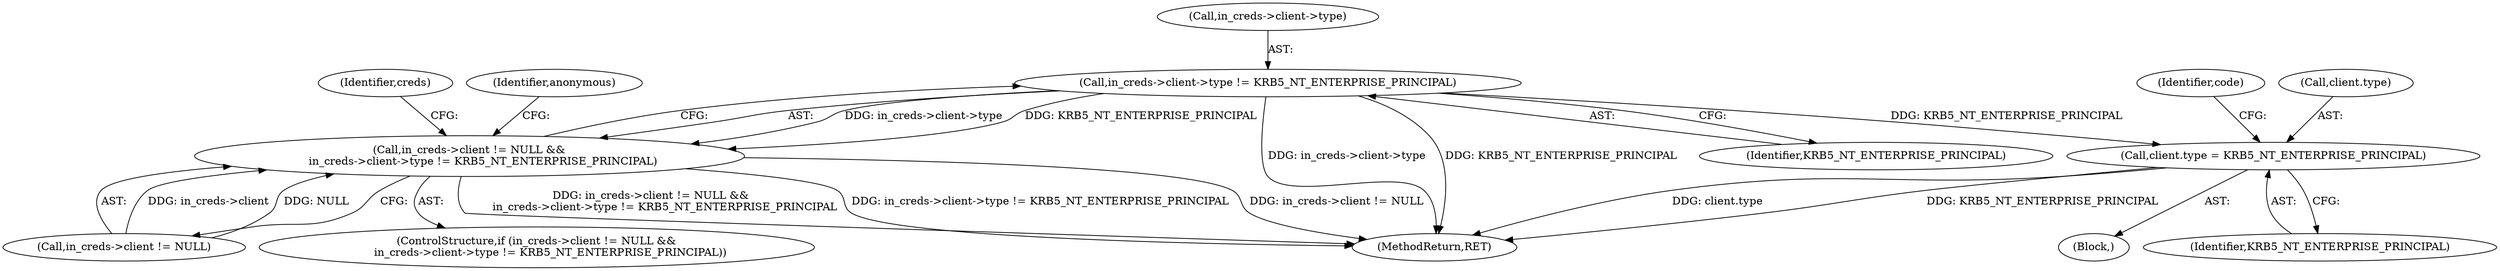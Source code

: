 digraph "0_krb5_5e6d1796106df8ba6bc1973ee0917c170d929086_0@pointer" {
"1000146" [label="(Call,in_creds->client->type != KRB5_NT_ENTERPRISE_PRINCIPAL)"];
"1000140" [label="(Call,in_creds->client != NULL &&\n        in_creds->client->type != KRB5_NT_ENTERPRISE_PRINCIPAL)"];
"1000275" [label="(Call,client.type = KRB5_NT_ENTERPRISE_PRINCIPAL)"];
"1000350" [label="(MethodReturn,RET)"];
"1000146" [label="(Call,in_creds->client->type != KRB5_NT_ENTERPRISE_PRINCIPAL)"];
"1000147" [label="(Call,in_creds->client->type)"];
"1000177" [label="(Identifier,creds)"];
"1000281" [label="(Identifier,code)"];
"1000156" [label="(Identifier,anonymous)"];
"1000140" [label="(Call,in_creds->client != NULL &&\n        in_creds->client->type != KRB5_NT_ENTERPRISE_PRINCIPAL)"];
"1000141" [label="(Call,in_creds->client != NULL)"];
"1000250" [label="(Block,)"];
"1000279" [label="(Identifier,KRB5_NT_ENTERPRISE_PRINCIPAL)"];
"1000276" [label="(Call,client.type)"];
"1000139" [label="(ControlStructure,if (in_creds->client != NULL &&\n        in_creds->client->type != KRB5_NT_ENTERPRISE_PRINCIPAL))"];
"1000275" [label="(Call,client.type = KRB5_NT_ENTERPRISE_PRINCIPAL)"];
"1000152" [label="(Identifier,KRB5_NT_ENTERPRISE_PRINCIPAL)"];
"1000146" -> "1000140"  [label="AST: "];
"1000146" -> "1000152"  [label="CFG: "];
"1000147" -> "1000146"  [label="AST: "];
"1000152" -> "1000146"  [label="AST: "];
"1000140" -> "1000146"  [label="CFG: "];
"1000146" -> "1000350"  [label="DDG: KRB5_NT_ENTERPRISE_PRINCIPAL"];
"1000146" -> "1000350"  [label="DDG: in_creds->client->type"];
"1000146" -> "1000140"  [label="DDG: in_creds->client->type"];
"1000146" -> "1000140"  [label="DDG: KRB5_NT_ENTERPRISE_PRINCIPAL"];
"1000146" -> "1000275"  [label="DDG: KRB5_NT_ENTERPRISE_PRINCIPAL"];
"1000140" -> "1000139"  [label="AST: "];
"1000140" -> "1000141"  [label="CFG: "];
"1000141" -> "1000140"  [label="AST: "];
"1000156" -> "1000140"  [label="CFG: "];
"1000177" -> "1000140"  [label="CFG: "];
"1000140" -> "1000350"  [label="DDG: in_creds->client != NULL"];
"1000140" -> "1000350"  [label="DDG: in_creds->client != NULL &&\n        in_creds->client->type != KRB5_NT_ENTERPRISE_PRINCIPAL"];
"1000140" -> "1000350"  [label="DDG: in_creds->client->type != KRB5_NT_ENTERPRISE_PRINCIPAL"];
"1000141" -> "1000140"  [label="DDG: in_creds->client"];
"1000141" -> "1000140"  [label="DDG: NULL"];
"1000275" -> "1000250"  [label="AST: "];
"1000275" -> "1000279"  [label="CFG: "];
"1000276" -> "1000275"  [label="AST: "];
"1000279" -> "1000275"  [label="AST: "];
"1000281" -> "1000275"  [label="CFG: "];
"1000275" -> "1000350"  [label="DDG: client.type"];
"1000275" -> "1000350"  [label="DDG: KRB5_NT_ENTERPRISE_PRINCIPAL"];
}
